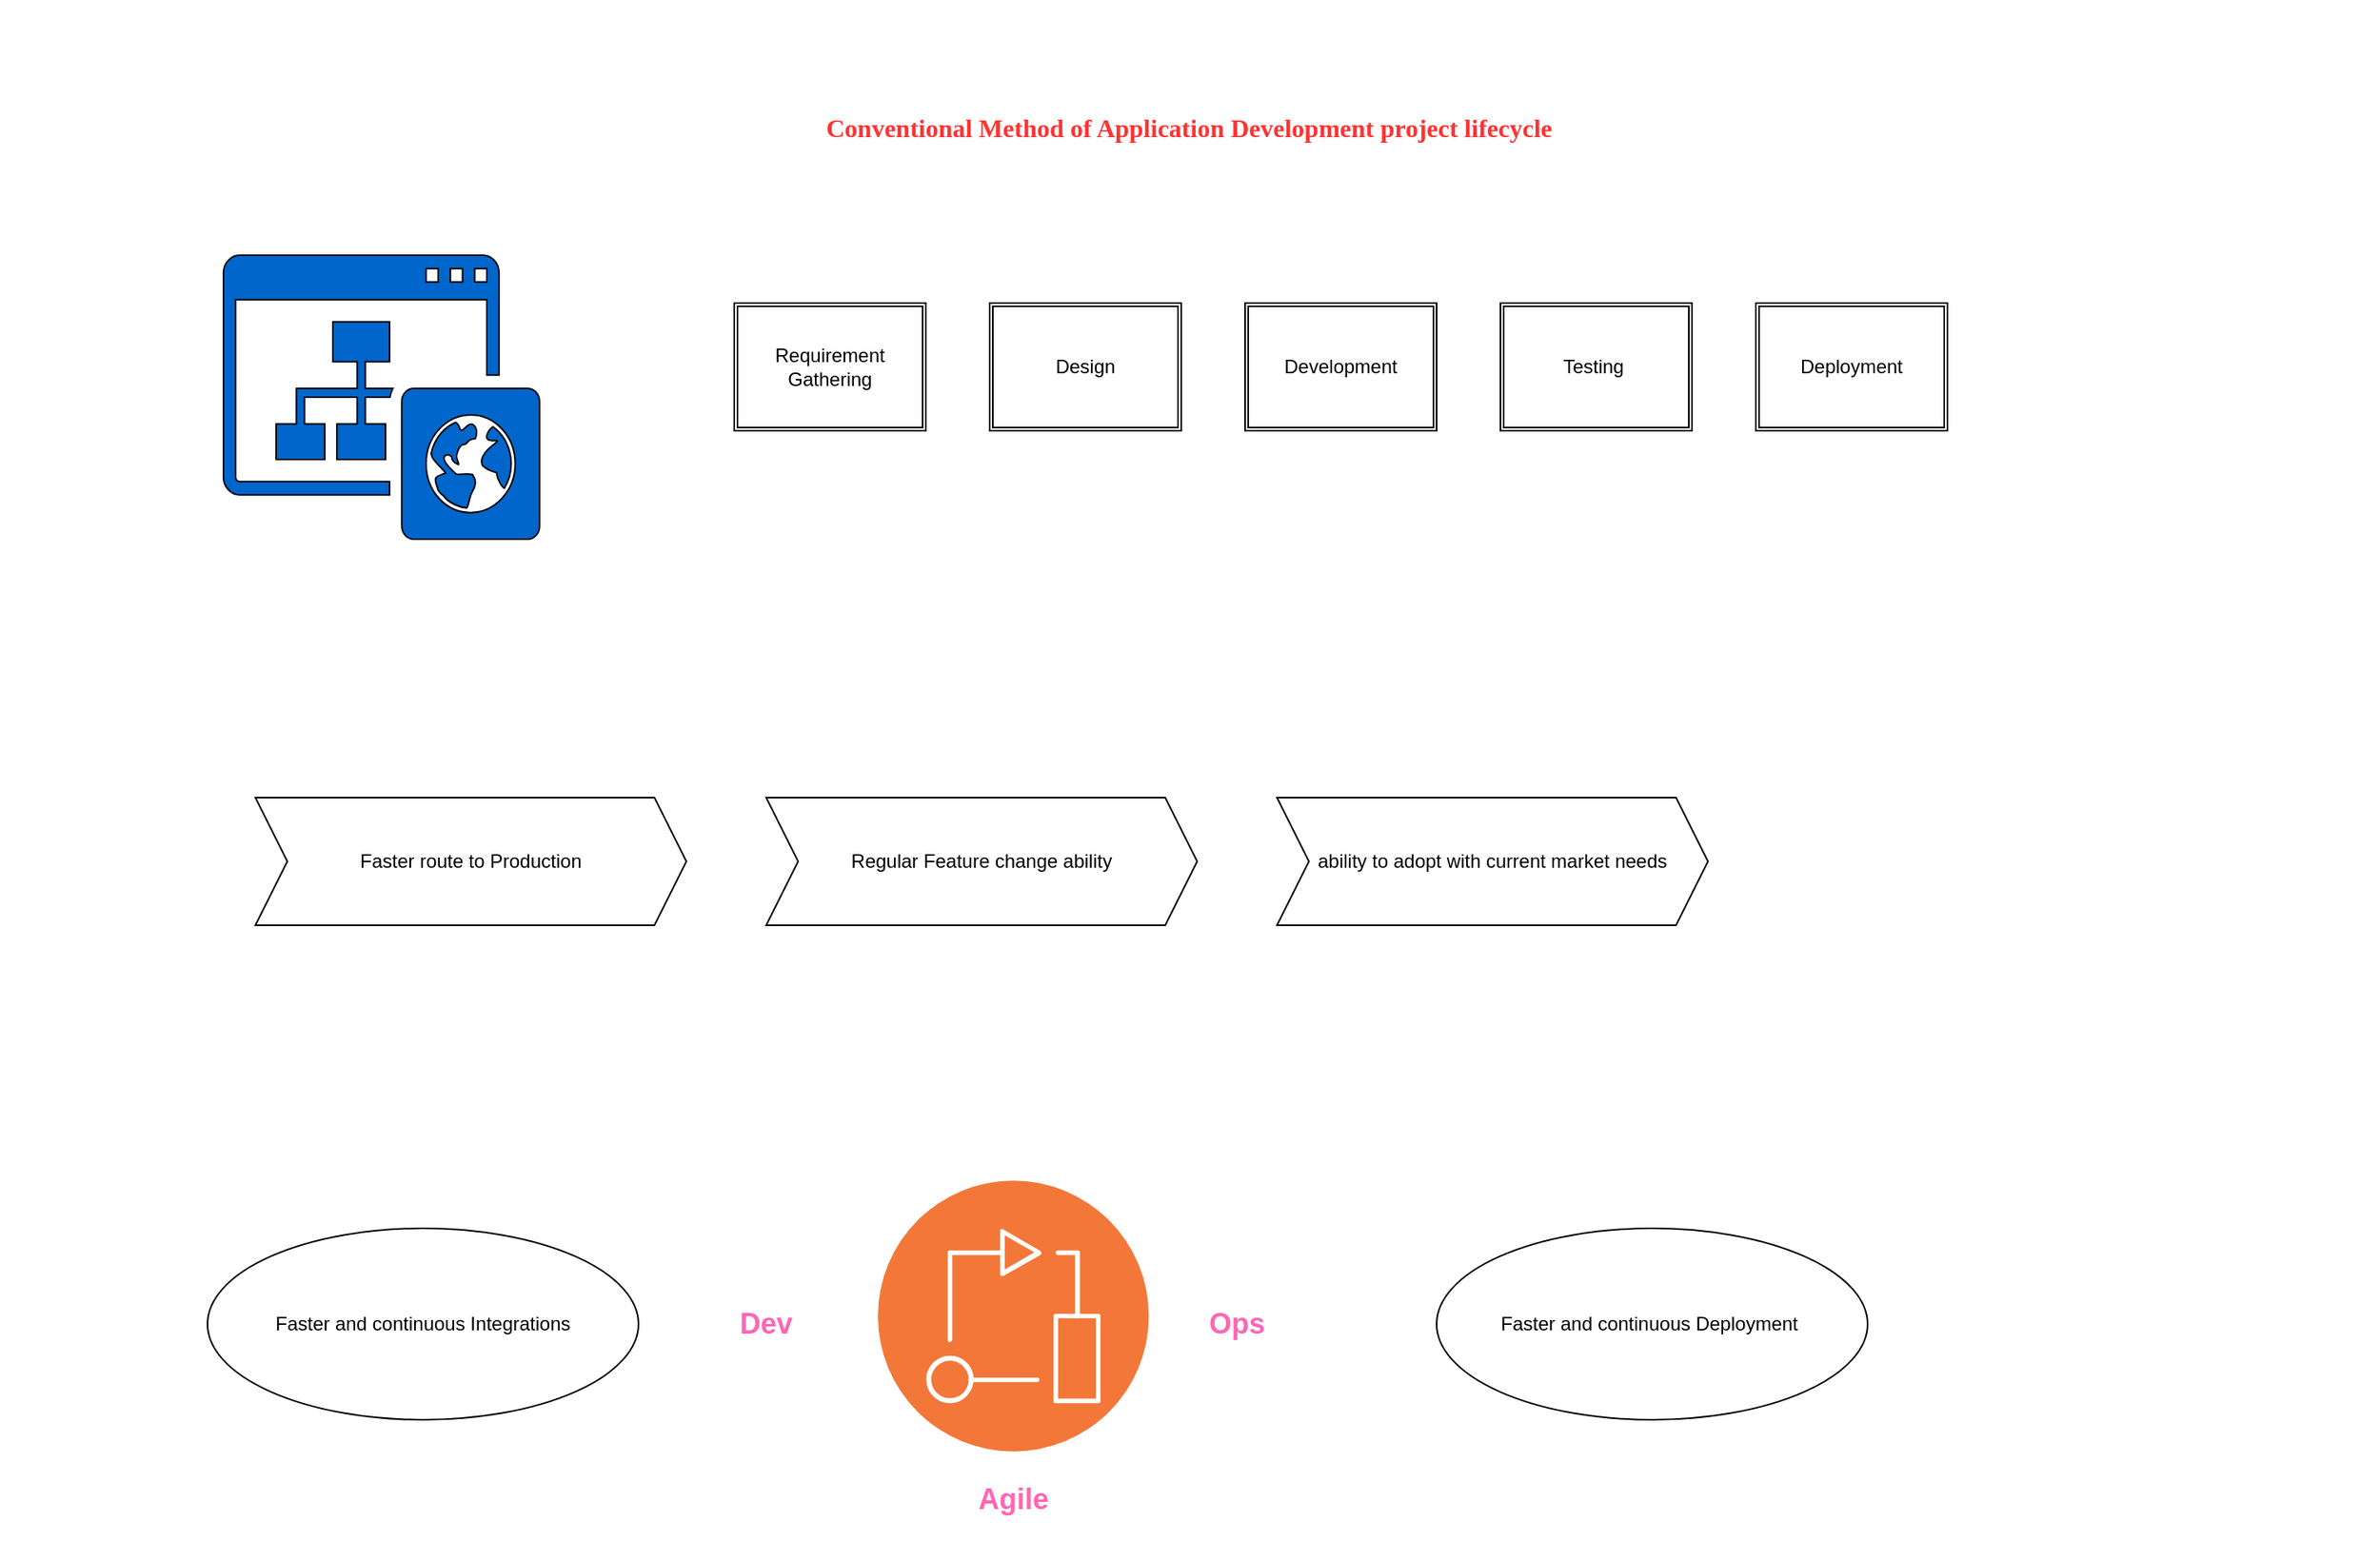 <mxfile version="14.1.8" type="github">
  <diagram id="gEjePaVvbhrUFUTTlhme" name="Page-1">
    <mxGraphModel dx="1382" dy="795" grid="1" gridSize="10" guides="1" tooltips="1" connect="1" arrows="1" fold="1" page="1" pageScale="1" pageWidth="850" pageHeight="1100" background="#FFFFFF" math="0" shadow="0">
      <root>
        <mxCell id="0" />
        <mxCell id="1" parent="0" />
        <mxCell id="8RLVrkqTNvQf993v1aAf-1" value="&lt;b&gt;&lt;span style=&quot;font-size: 16px ; color: rgb(255 , 51 , 51) ; font-family: &amp;#34;tahoma&amp;#34;&quot;&gt;Conventional&amp;nbsp;Method of Application Development project lifecycle&lt;/span&gt;&lt;/b&gt;&lt;font color=&quot;#ff3333&quot; face=&quot;Tahoma&quot;&gt;&lt;span style=&quot;font-size: 16px&quot;&gt;&lt;b&gt;&lt;br&gt;&lt;/b&gt;&lt;/span&gt;&lt;/font&gt;" style="text;html=1;strokeColor=none;fillColor=none;align=center;verticalAlign=middle;whiteSpace=wrap;rounded=0;" vertex="1" parent="1">
          <mxGeometry x="10" y="10" width="1490" height="160" as="geometry" />
        </mxCell>
        <mxCell id="8RLVrkqTNvQf993v1aAf-2" value="" style="pointerEvents=1;shadow=0;dashed=0;html=1;labelPosition=center;verticalLabelPosition=bottom;verticalAlign=top;outlineConnect=0;align=center;shape=mxgraph.office.sites.website_public;fillColor=#0066CC;" vertex="1" parent="1">
          <mxGeometry x="150" y="170" width="198" height="178" as="geometry" />
        </mxCell>
        <mxCell id="8RLVrkqTNvQf993v1aAf-3" value="Requirement Gathering" style="shape=ext;double=1;rounded=0;whiteSpace=wrap;html=1;" vertex="1" parent="1">
          <mxGeometry x="470" y="200" width="120" height="80" as="geometry" />
        </mxCell>
        <mxCell id="8RLVrkqTNvQf993v1aAf-4" value="Design" style="shape=ext;double=1;rounded=0;whiteSpace=wrap;html=1;" vertex="1" parent="1">
          <mxGeometry x="630" y="200" width="120" height="80" as="geometry" />
        </mxCell>
        <mxCell id="8RLVrkqTNvQf993v1aAf-5" value="Development" style="shape=ext;double=1;rounded=0;whiteSpace=wrap;html=1;" vertex="1" parent="1">
          <mxGeometry x="790" y="200" width="120" height="80" as="geometry" />
        </mxCell>
        <mxCell id="8RLVrkqTNvQf993v1aAf-6" value="Testing&amp;nbsp;" style="shape=ext;double=1;rounded=0;whiteSpace=wrap;html=1;" vertex="1" parent="1">
          <mxGeometry x="950" y="200" width="120" height="80" as="geometry" />
        </mxCell>
        <mxCell id="8RLVrkqTNvQf993v1aAf-7" value="Deployment" style="shape=ext;double=1;rounded=0;whiteSpace=wrap;html=1;" vertex="1" parent="1">
          <mxGeometry x="1110" y="200" width="120" height="80" as="geometry" />
        </mxCell>
        <mxCell id="8RLVrkqTNvQf993v1aAf-11" value="" style="shape=image;html=1;verticalAlign=top;verticalLabelPosition=bottom;labelBackgroundColor=#ffffff;imageAspect=0;aspect=fixed;image=https://cdn3.iconfinder.com/data/icons/technology-mix/200/Technology_Mix_-_Final-07-128.png;imageBackground=#ffffff;" vertex="1" parent="1">
          <mxGeometry x="1275" y="176" width="128" height="128" as="geometry" />
        </mxCell>
        <mxCell id="8RLVrkqTNvQf993v1aAf-12" value="Faster route to Production" style="shape=step;perimeter=stepPerimeter;whiteSpace=wrap;html=1;fixedSize=1;" vertex="1" parent="1">
          <mxGeometry x="170" y="510" width="270" height="80" as="geometry" />
        </mxCell>
        <mxCell id="8RLVrkqTNvQf993v1aAf-13" value="Regular Feature change ability" style="shape=step;perimeter=stepPerimeter;whiteSpace=wrap;html=1;fixedSize=1;" vertex="1" parent="1">
          <mxGeometry x="490" y="510" width="270" height="80" as="geometry" />
        </mxCell>
        <mxCell id="8RLVrkqTNvQf993v1aAf-14" value="ability to adopt with current market needs" style="shape=step;perimeter=stepPerimeter;whiteSpace=wrap;html=1;fixedSize=1;" vertex="1" parent="1">
          <mxGeometry x="810" y="510" width="270" height="80" as="geometry" />
        </mxCell>
        <mxCell id="8RLVrkqTNvQf993v1aAf-15" value="&lt;h3&gt;&lt;font style=&quot;font-size: 18px&quot; color=&quot;#ff66b3&quot;&gt;Agile&lt;/font&gt;&lt;/h3&gt;" style="text;html=1;strokeColor=none;fillColor=none;align=center;verticalAlign=middle;whiteSpace=wrap;rounded=0;" vertex="1" parent="1">
          <mxGeometry x="580" y="930" width="130" height="40" as="geometry" />
        </mxCell>
        <mxCell id="8RLVrkqTNvQf993v1aAf-16" value="Faster and continuous Integrations" style="ellipse;whiteSpace=wrap;html=1;" vertex="1" parent="1">
          <mxGeometry x="140" y="780" width="270" height="120" as="geometry" />
        </mxCell>
        <mxCell id="8RLVrkqTNvQf993v1aAf-18" value="" style="aspect=fixed;perimeter=ellipsePerimeter;html=1;align=center;shadow=0;dashed=0;fontColor=#4277BB;labelBackgroundColor=#ffffff;fontSize=12;spacingTop=3;image;image=img/lib/ibm/devops/devops.svg;" vertex="1" parent="1">
          <mxGeometry x="560" y="750" width="170" height="170" as="geometry" />
        </mxCell>
        <mxCell id="8RLVrkqTNvQf993v1aAf-20" value="&lt;h3&gt;&lt;font style=&quot;font-size: 18px&quot; color=&quot;#ff66b3&quot;&gt;Dev&lt;/font&gt;&lt;/h3&gt;" style="text;html=1;strokeColor=none;fillColor=none;align=center;verticalAlign=middle;whiteSpace=wrap;rounded=0;" vertex="1" parent="1">
          <mxGeometry x="425" y="730" width="130" height="220" as="geometry" />
        </mxCell>
        <mxCell id="8RLVrkqTNvQf993v1aAf-21" value="&lt;h3&gt;&lt;font style=&quot;font-size: 18px&quot; color=&quot;#ff66b3&quot;&gt;Ops&lt;/font&gt;&lt;/h3&gt;" style="text;html=1;strokeColor=none;fillColor=none;align=center;verticalAlign=middle;whiteSpace=wrap;rounded=0;" vertex="1" parent="1">
          <mxGeometry x="720" y="730" width="130" height="220" as="geometry" />
        </mxCell>
        <mxCell id="8RLVrkqTNvQf993v1aAf-22" value="Faster and continuous Deployment&amp;nbsp;" style="ellipse;whiteSpace=wrap;html=1;" vertex="1" parent="1">
          <mxGeometry x="910" y="780" width="270" height="120" as="geometry" />
        </mxCell>
      </root>
    </mxGraphModel>
  </diagram>
</mxfile>
